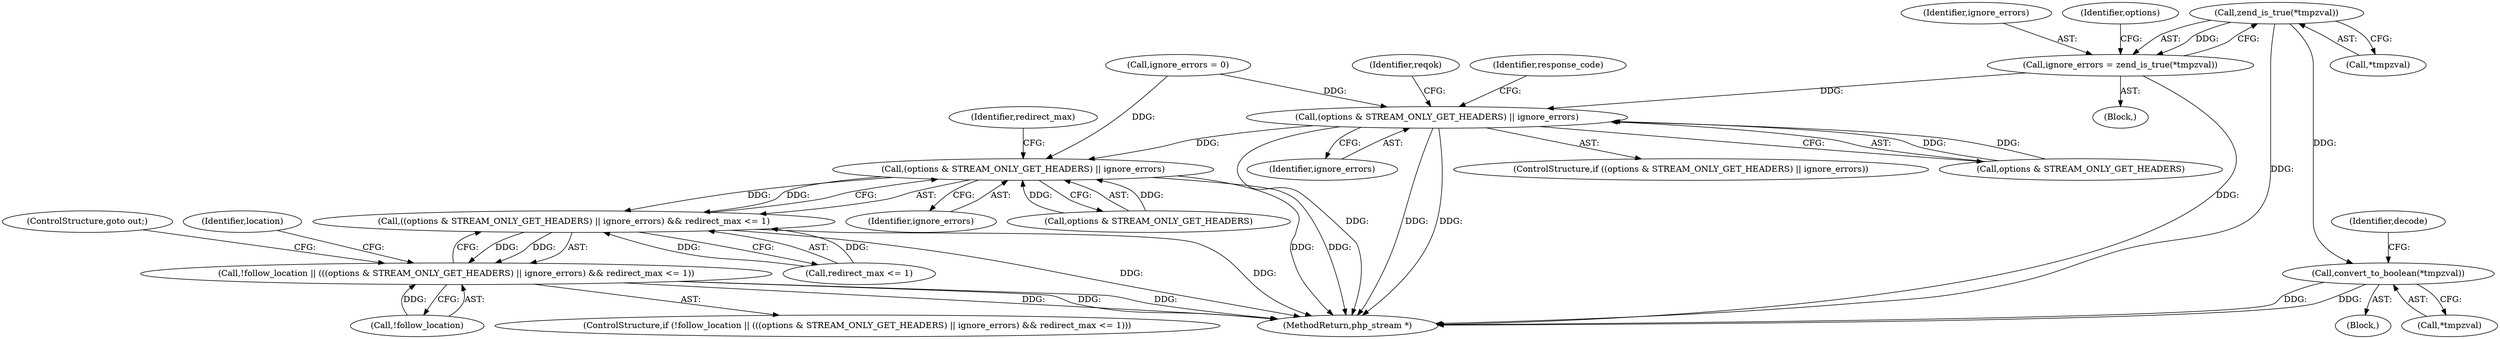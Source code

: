 digraph "0_php-src_523f230c831d7b33353203fa34aee4e92ac12bba@pointer" {
"1002481" [label="(Call,zend_is_true(*tmpzval))"];
"1002479" [label="(Call,ignore_errors = zend_is_true(*tmpzval))"];
"1002485" [label="(Call,(options & STREAM_ONLY_GET_HEADERS) || ignore_errors)"];
"1002917" [label="(Call,(options & STREAM_ONLY_GET_HEADERS) || ignore_errors)"];
"1002916" [label="(Call,((options & STREAM_ONLY_GET_HEADERS) || ignore_errors) && redirect_max <= 1)"];
"1002913" [label="(Call,!follow_location || (((options & STREAM_ONLY_GET_HEADERS) || ignore_errors) && redirect_max <= 1))"];
"1002855" [label="(Call,convert_to_boolean(*tmpzval))"];
"1002855" [label="(Call,convert_to_boolean(*tmpzval))"];
"1002917" [label="(Call,(options & STREAM_ONLY_GET_HEADERS) || ignore_errors)"];
"1002478" [label="(Block,)"];
"1002913" [label="(Call,!follow_location || (((options & STREAM_ONLY_GET_HEADERS) || ignore_errors) && redirect_max <= 1))"];
"1002912" [label="(ControlStructure,if (!follow_location || (((options & STREAM_ONLY_GET_HEADERS) || ignore_errors) && redirect_max <= 1)))"];
"1002492" [label="(Identifier,reqok)"];
"1002926" [label="(ControlStructure,goto out;)"];
"1002484" [label="(ControlStructure,if ((options & STREAM_ONLY_GET_HEADERS) || ignore_errors))"];
"1002918" [label="(Call,options & STREAM_ONLY_GET_HEADERS)"];
"1002489" [label="(Identifier,ignore_errors)"];
"1002480" [label="(Identifier,ignore_errors)"];
"1002487" [label="(Identifier,options)"];
"1002485" [label="(Call,(options & STREAM_ONLY_GET_HEADERS) || ignore_errors)"];
"1002852" [label="(Block,)"];
"1002481" [label="(Call,zend_is_true(*tmpzval))"];
"1002497" [label="(Identifier,response_code)"];
"1002922" [label="(Call,redirect_max <= 1)"];
"1002859" [label="(Identifier,decode)"];
"1002923" [label="(Identifier,redirect_max)"];
"1002916" [label="(Call,((options & STREAM_ONLY_GET_HEADERS) || ignore_errors) && redirect_max <= 1)"];
"1002930" [label="(Identifier,location)"];
"1002921" [label="(Identifier,ignore_errors)"];
"1002486" [label="(Call,options & STREAM_ONLY_GET_HEADERS)"];
"1000248" [label="(Call,ignore_errors = 0)"];
"1003241" [label="(MethodReturn,php_stream *)"];
"1002914" [label="(Call,!follow_location)"];
"1002479" [label="(Call,ignore_errors = zend_is_true(*tmpzval))"];
"1002856" [label="(Call,*tmpzval)"];
"1002482" [label="(Call,*tmpzval)"];
"1002481" -> "1002479"  [label="AST: "];
"1002481" -> "1002482"  [label="CFG: "];
"1002482" -> "1002481"  [label="AST: "];
"1002479" -> "1002481"  [label="CFG: "];
"1002481" -> "1003241"  [label="DDG: "];
"1002481" -> "1002479"  [label="DDG: "];
"1002481" -> "1002855"  [label="DDG: "];
"1002479" -> "1002478"  [label="AST: "];
"1002480" -> "1002479"  [label="AST: "];
"1002487" -> "1002479"  [label="CFG: "];
"1002479" -> "1003241"  [label="DDG: "];
"1002479" -> "1002485"  [label="DDG: "];
"1002485" -> "1002484"  [label="AST: "];
"1002485" -> "1002486"  [label="CFG: "];
"1002485" -> "1002489"  [label="CFG: "];
"1002486" -> "1002485"  [label="AST: "];
"1002489" -> "1002485"  [label="AST: "];
"1002492" -> "1002485"  [label="CFG: "];
"1002497" -> "1002485"  [label="CFG: "];
"1002485" -> "1003241"  [label="DDG: "];
"1002485" -> "1003241"  [label="DDG: "];
"1002485" -> "1003241"  [label="DDG: "];
"1002486" -> "1002485"  [label="DDG: "];
"1002486" -> "1002485"  [label="DDG: "];
"1000248" -> "1002485"  [label="DDG: "];
"1002485" -> "1002917"  [label="DDG: "];
"1002917" -> "1002916"  [label="AST: "];
"1002917" -> "1002918"  [label="CFG: "];
"1002917" -> "1002921"  [label="CFG: "];
"1002918" -> "1002917"  [label="AST: "];
"1002921" -> "1002917"  [label="AST: "];
"1002923" -> "1002917"  [label="CFG: "];
"1002916" -> "1002917"  [label="CFG: "];
"1002917" -> "1003241"  [label="DDG: "];
"1002917" -> "1003241"  [label="DDG: "];
"1002917" -> "1002916"  [label="DDG: "];
"1002917" -> "1002916"  [label="DDG: "];
"1002918" -> "1002917"  [label="DDG: "];
"1002918" -> "1002917"  [label="DDG: "];
"1000248" -> "1002917"  [label="DDG: "];
"1002916" -> "1002913"  [label="AST: "];
"1002916" -> "1002922"  [label="CFG: "];
"1002922" -> "1002916"  [label="AST: "];
"1002913" -> "1002916"  [label="CFG: "];
"1002916" -> "1003241"  [label="DDG: "];
"1002916" -> "1003241"  [label="DDG: "];
"1002916" -> "1002913"  [label="DDG: "];
"1002916" -> "1002913"  [label="DDG: "];
"1002922" -> "1002916"  [label="DDG: "];
"1002922" -> "1002916"  [label="DDG: "];
"1002913" -> "1002912"  [label="AST: "];
"1002913" -> "1002914"  [label="CFG: "];
"1002914" -> "1002913"  [label="AST: "];
"1002926" -> "1002913"  [label="CFG: "];
"1002930" -> "1002913"  [label="CFG: "];
"1002913" -> "1003241"  [label="DDG: "];
"1002913" -> "1003241"  [label="DDG: "];
"1002913" -> "1003241"  [label="DDG: "];
"1002914" -> "1002913"  [label="DDG: "];
"1002855" -> "1002852"  [label="AST: "];
"1002855" -> "1002856"  [label="CFG: "];
"1002856" -> "1002855"  [label="AST: "];
"1002859" -> "1002855"  [label="CFG: "];
"1002855" -> "1003241"  [label="DDG: "];
"1002855" -> "1003241"  [label="DDG: "];
}
